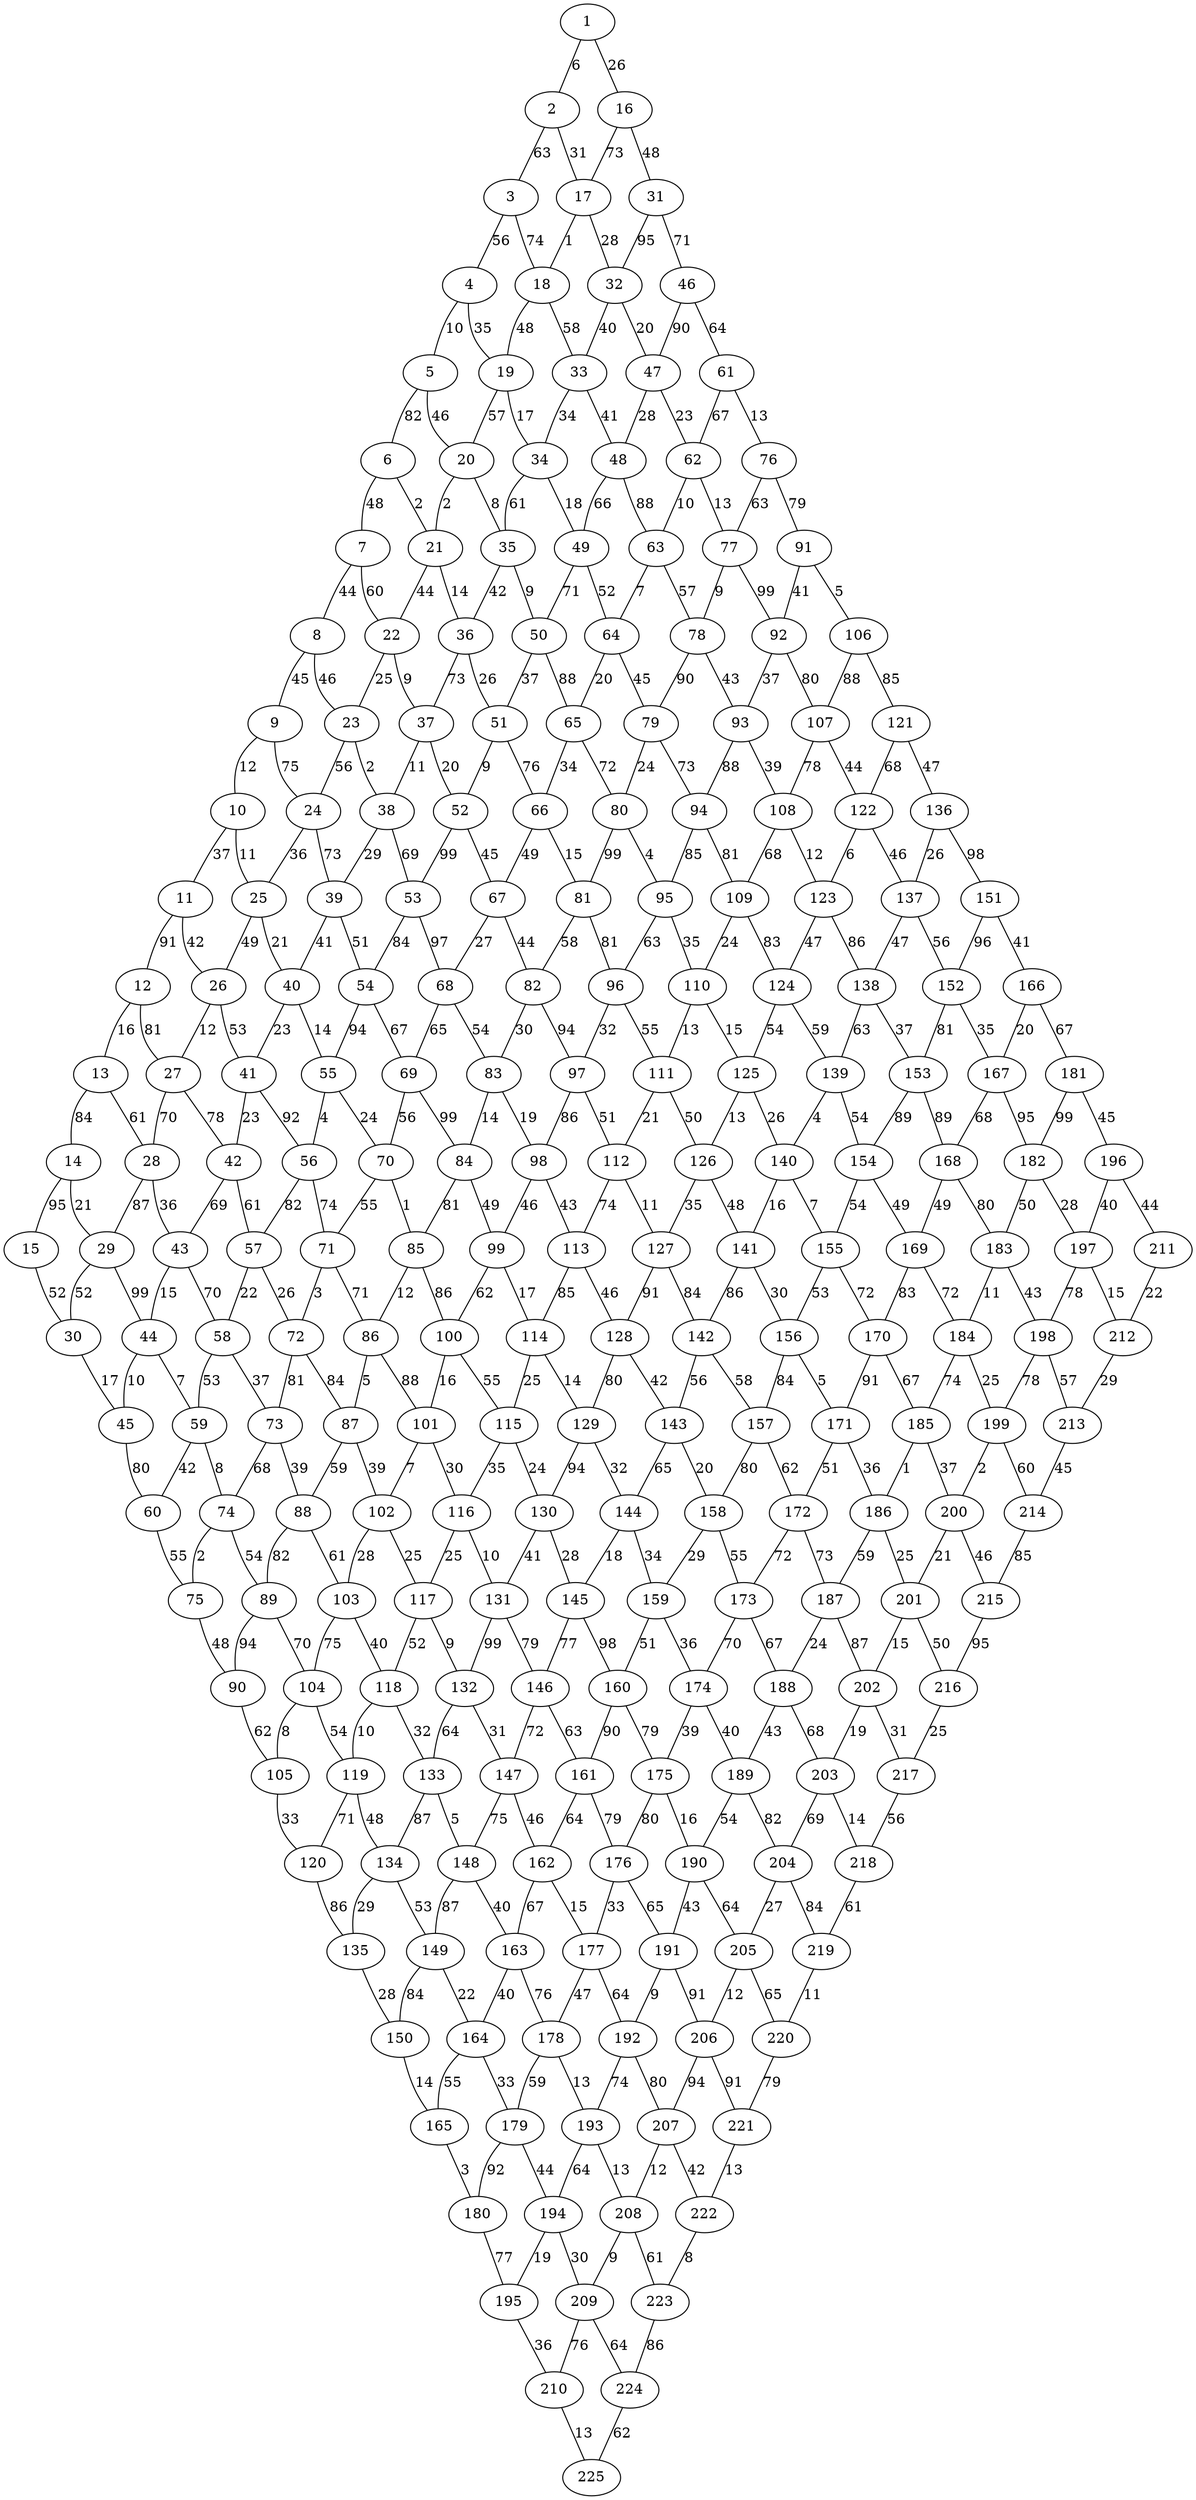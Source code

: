 graph x {
1 -- 2[label=6];
1 -- 16[label=26];
2 -- 3[label=63];
2 -- 17[label=31];
3 -- 4[label=56];
3 -- 18[label=74];
4 -- 5[label=10];
4 -- 19[label=35];
5 -- 6[label=82];
5 -- 20[label=46];
6 -- 7[label=48];
6 -- 21[label=2];
7 -- 8[label=44];
7 -- 22[label=60];
8 -- 9[label=45];
8 -- 23[label=46];
9 -- 10[label=12];
9 -- 24[label=75];
10 -- 11[label=37];
10 -- 25[label=11];
11 -- 12[label=91];
11 -- 26[label=42];
12 -- 13[label=16];
12 -- 27[label=81];
13 -- 14[label=84];
13 -- 28[label=61];
14 -- 15[label=95];
14 -- 29[label=21];
15 -- 30[label=52];
16 -- 17[label=73];
16 -- 31[label=48];
17 -- 18[label=1];
17 -- 32[label=28];
18 -- 19[label=48];
18 -- 33[label=58];
19 -- 20[label=57];
19 -- 34[label=17];
20 -- 21[label=2];
20 -- 35[label=8];
21 -- 22[label=44];
21 -- 36[label=14];
22 -- 23[label=25];
22 -- 37[label=9];
23 -- 24[label=56];
23 -- 38[label=2];
24 -- 25[label=36];
24 -- 39[label=73];
25 -- 26[label=49];
25 -- 40[label=21];
26 -- 27[label=12];
26 -- 41[label=53];
27 -- 28[label=70];
27 -- 42[label=78];
28 -- 29[label=87];
28 -- 43[label=36];
29 -- 30[label=52];
29 -- 44[label=99];
30 -- 45[label=17];
31 -- 32[label=95];
31 -- 46[label=71];
32 -- 33[label=40];
32 -- 47[label=20];
33 -- 34[label=34];
33 -- 48[label=41];
34 -- 35[label=61];
34 -- 49[label=18];
35 -- 36[label=42];
35 -- 50[label=9];
36 -- 37[label=73];
36 -- 51[label=26];
37 -- 38[label=11];
37 -- 52[label=20];
38 -- 39[label=29];
38 -- 53[label=69];
39 -- 40[label=41];
39 -- 54[label=51];
40 -- 41[label=23];
40 -- 55[label=14];
41 -- 42[label=23];
41 -- 56[label=92];
42 -- 43[label=69];
42 -- 57[label=61];
43 -- 44[label=15];
43 -- 58[label=70];
44 -- 45[label=10];
44 -- 59[label=7];
45 -- 60[label=80];
46 -- 47[label=90];
46 -- 61[label=64];
47 -- 48[label=28];
47 -- 62[label=23];
48 -- 49[label=66];
48 -- 63[label=88];
49 -- 50[label=71];
49 -- 64[label=52];
50 -- 51[label=37];
50 -- 65[label=88];
51 -- 52[label=9];
51 -- 66[label=76];
52 -- 53[label=99];
52 -- 67[label=45];
53 -- 54[label=84];
53 -- 68[label=97];
54 -- 55[label=94];
54 -- 69[label=67];
55 -- 56[label=4];
55 -- 70[label=24];
56 -- 57[label=82];
56 -- 71[label=74];
57 -- 58[label=22];
57 -- 72[label=26];
58 -- 59[label=53];
58 -- 73[label=37];
59 -- 60[label=42];
59 -- 74[label=8];
60 -- 75[label=55];
61 -- 62[label=67];
61 -- 76[label=13];
62 -- 63[label=10];
62 -- 77[label=13];
63 -- 64[label=7];
63 -- 78[label=57];
64 -- 65[label=20];
64 -- 79[label=45];
65 -- 66[label=34];
65 -- 80[label=72];
66 -- 67[label=49];
66 -- 81[label=15];
67 -- 68[label=27];
67 -- 82[label=44];
68 -- 69[label=65];
68 -- 83[label=54];
69 -- 70[label=56];
69 -- 84[label=99];
70 -- 71[label=55];
70 -- 85[label=1];
71 -- 72[label=3];
71 -- 86[label=71];
72 -- 73[label=81];
72 -- 87[label=84];
73 -- 74[label=68];
73 -- 88[label=39];
74 -- 75[label=2];
74 -- 89[label=54];
75 -- 90[label=48];
76 -- 77[label=63];
76 -- 91[label=79];
77 -- 78[label=9];
77 -- 92[label=99];
78 -- 79[label=90];
78 -- 93[label=43];
79 -- 80[label=24];
79 -- 94[label=73];
80 -- 81[label=99];
80 -- 95[label=4];
81 -- 82[label=58];
81 -- 96[label=81];
82 -- 83[label=30];
82 -- 97[label=94];
83 -- 84[label=14];
83 -- 98[label=19];
84 -- 85[label=81];
84 -- 99[label=49];
85 -- 86[label=12];
85 -- 100[label=86];
86 -- 87[label=5];
86 -- 101[label=88];
87 -- 88[label=59];
87 -- 102[label=39];
88 -- 89[label=82];
88 -- 103[label=61];
89 -- 90[label=94];
89 -- 104[label=70];
90 -- 105[label=62];
91 -- 92[label=41];
91 -- 106[label=5];
92 -- 93[label=37];
92 -- 107[label=80];
93 -- 94[label=88];
93 -- 108[label=39];
94 -- 95[label=85];
94 -- 109[label=81];
95 -- 96[label=63];
95 -- 110[label=35];
96 -- 97[label=32];
96 -- 111[label=55];
97 -- 98[label=86];
97 -- 112[label=51];
98 -- 99[label=46];
98 -- 113[label=43];
99 -- 100[label=62];
99 -- 114[label=17];
100 -- 101[label=16];
100 -- 115[label=55];
101 -- 102[label=7];
101 -- 116[label=30];
102 -- 103[label=28];
102 -- 117[label=25];
103 -- 104[label=75];
103 -- 118[label=40];
104 -- 105[label=8];
104 -- 119[label=54];
105 -- 120[label=33];
106 -- 107[label=88];
106 -- 121[label=85];
107 -- 108[label=78];
107 -- 122[label=44];
108 -- 109[label=68];
108 -- 123[label=12];
109 -- 110[label=24];
109 -- 124[label=83];
110 -- 111[label=13];
110 -- 125[label=15];
111 -- 112[label=21];
111 -- 126[label=50];
112 -- 113[label=74];
112 -- 127[label=11];
113 -- 114[label=85];
113 -- 128[label=46];
114 -- 115[label=25];
114 -- 129[label=14];
115 -- 116[label=35];
115 -- 130[label=24];
116 -- 117[label=25];
116 -- 131[label=10];
117 -- 118[label=52];
117 -- 132[label=9];
118 -- 119[label=10];
118 -- 133[label=32];
119 -- 120[label=71];
119 -- 134[label=48];
120 -- 135[label=86];
121 -- 122[label=68];
121 -- 136[label=47];
122 -- 123[label=6];
122 -- 137[label=46];
123 -- 124[label=47];
123 -- 138[label=86];
124 -- 125[label=54];
124 -- 139[label=59];
125 -- 126[label=13];
125 -- 140[label=26];
126 -- 127[label=35];
126 -- 141[label=48];
127 -- 128[label=91];
127 -- 142[label=84];
128 -- 129[label=80];
128 -- 143[label=42];
129 -- 130[label=94];
129 -- 144[label=32];
130 -- 131[label=41];
130 -- 145[label=28];
131 -- 132[label=99];
131 -- 146[label=79];
132 -- 133[label=64];
132 -- 147[label=31];
133 -- 134[label=87];
133 -- 148[label=5];
134 -- 135[label=29];
134 -- 149[label=53];
135 -- 150[label=28];
136 -- 137[label=26];
136 -- 151[label=98];
137 -- 138[label=47];
137 -- 152[label=56];
138 -- 139[label=63];
138 -- 153[label=37];
139 -- 140[label=4];
139 -- 154[label=54];
140 -- 141[label=16];
140 -- 155[label=7];
141 -- 142[label=86];
141 -- 156[label=30];
142 -- 143[label=56];
142 -- 157[label=58];
143 -- 144[label=65];
143 -- 158[label=20];
144 -- 145[label=18];
144 -- 159[label=34];
145 -- 146[label=77];
145 -- 160[label=98];
146 -- 147[label=72];
146 -- 161[label=63];
147 -- 148[label=75];
147 -- 162[label=46];
148 -- 149[label=87];
148 -- 163[label=40];
149 -- 150[label=84];
149 -- 164[label=22];
150 -- 165[label=14];
151 -- 152[label=96];
151 -- 166[label=41];
152 -- 153[label=81];
152 -- 167[label=35];
153 -- 154[label=89];
153 -- 168[label=89];
154 -- 155[label=54];
154 -- 169[label=49];
155 -- 156[label=53];
155 -- 170[label=72];
156 -- 157[label=84];
156 -- 171[label=5];
157 -- 158[label=80];
157 -- 172[label=62];
158 -- 159[label=29];
158 -- 173[label=55];
159 -- 160[label=51];
159 -- 174[label=36];
160 -- 161[label=90];
160 -- 175[label=79];
161 -- 162[label=64];
161 -- 176[label=79];
162 -- 163[label=67];
162 -- 177[label=15];
163 -- 164[label=40];
163 -- 178[label=76];
164 -- 165[label=55];
164 -- 179[label=33];
165 -- 180[label=3];
166 -- 167[label=20];
166 -- 181[label=67];
167 -- 168[label=68];
167 -- 182[label=95];
168 -- 169[label=49];
168 -- 183[label=80];
169 -- 170[label=83];
169 -- 184[label=72];
170 -- 171[label=91];
170 -- 185[label=67];
171 -- 172[label=51];
171 -- 186[label=36];
172 -- 173[label=72];
172 -- 187[label=73];
173 -- 174[label=70];
173 -- 188[label=67];
174 -- 175[label=39];
174 -- 189[label=40];
175 -- 176[label=80];
175 -- 190[label=16];
176 -- 177[label=33];
176 -- 191[label=65];
177 -- 178[label=47];
177 -- 192[label=64];
178 -- 179[label=59];
178 -- 193[label=13];
179 -- 180[label=92];
179 -- 194[label=44];
180 -- 195[label=77];
181 -- 182[label=99];
181 -- 196[label=45];
182 -- 183[label=50];
182 -- 197[label=28];
183 -- 184[label=11];
183 -- 198[label=43];
184 -- 185[label=74];
184 -- 199[label=25];
185 -- 186[label=1];
185 -- 200[label=37];
186 -- 187[label=59];
186 -- 201[label=25];
187 -- 188[label=24];
187 -- 202[label=87];
188 -- 189[label=43];
188 -- 203[label=68];
189 -- 190[label=54];
189 -- 204[label=82];
190 -- 191[label=43];
190 -- 205[label=64];
191 -- 192[label=9];
191 -- 206[label=91];
192 -- 193[label=74];
192 -- 207[label=80];
193 -- 194[label=64];
193 -- 208[label=13];
194 -- 195[label=19];
194 -- 209[label=30];
195 -- 210[label=36];
196 -- 197[label=40];
196 -- 211[label=44];
197 -- 198[label=78];
197 -- 212[label=15];
198 -- 199[label=78];
198 -- 213[label=57];
199 -- 200[label=2];
199 -- 214[label=60];
200 -- 201[label=21];
200 -- 215[label=46];
201 -- 202[label=15];
201 -- 216[label=50];
202 -- 203[label=19];
202 -- 217[label=31];
203 -- 204[label=69];
203 -- 218[label=14];
204 -- 205[label=27];
204 -- 219[label=84];
205 -- 206[label=12];
205 -- 220[label=65];
206 -- 207[label=94];
206 -- 221[label=91];
207 -- 208[label=12];
207 -- 222[label=42];
208 -- 209[label=9];
208 -- 223[label=61];
209 -- 210[label=76];
209 -- 224[label=64];
210 -- 225[label=13];
211 -- 212[label=22];
212 -- 213[label=29];
213 -- 214[label=45];
214 -- 215[label=85];
215 -- 216[label=95];
216 -- 217[label=25];
217 -- 218[label=56];
218 -- 219[label=61];
219 -- 220[label=11];
220 -- 221[label=79];
221 -- 222[label=13];
222 -- 223[label=8];
223 -- 224[label=86];
224 -- 225[label=62];
}